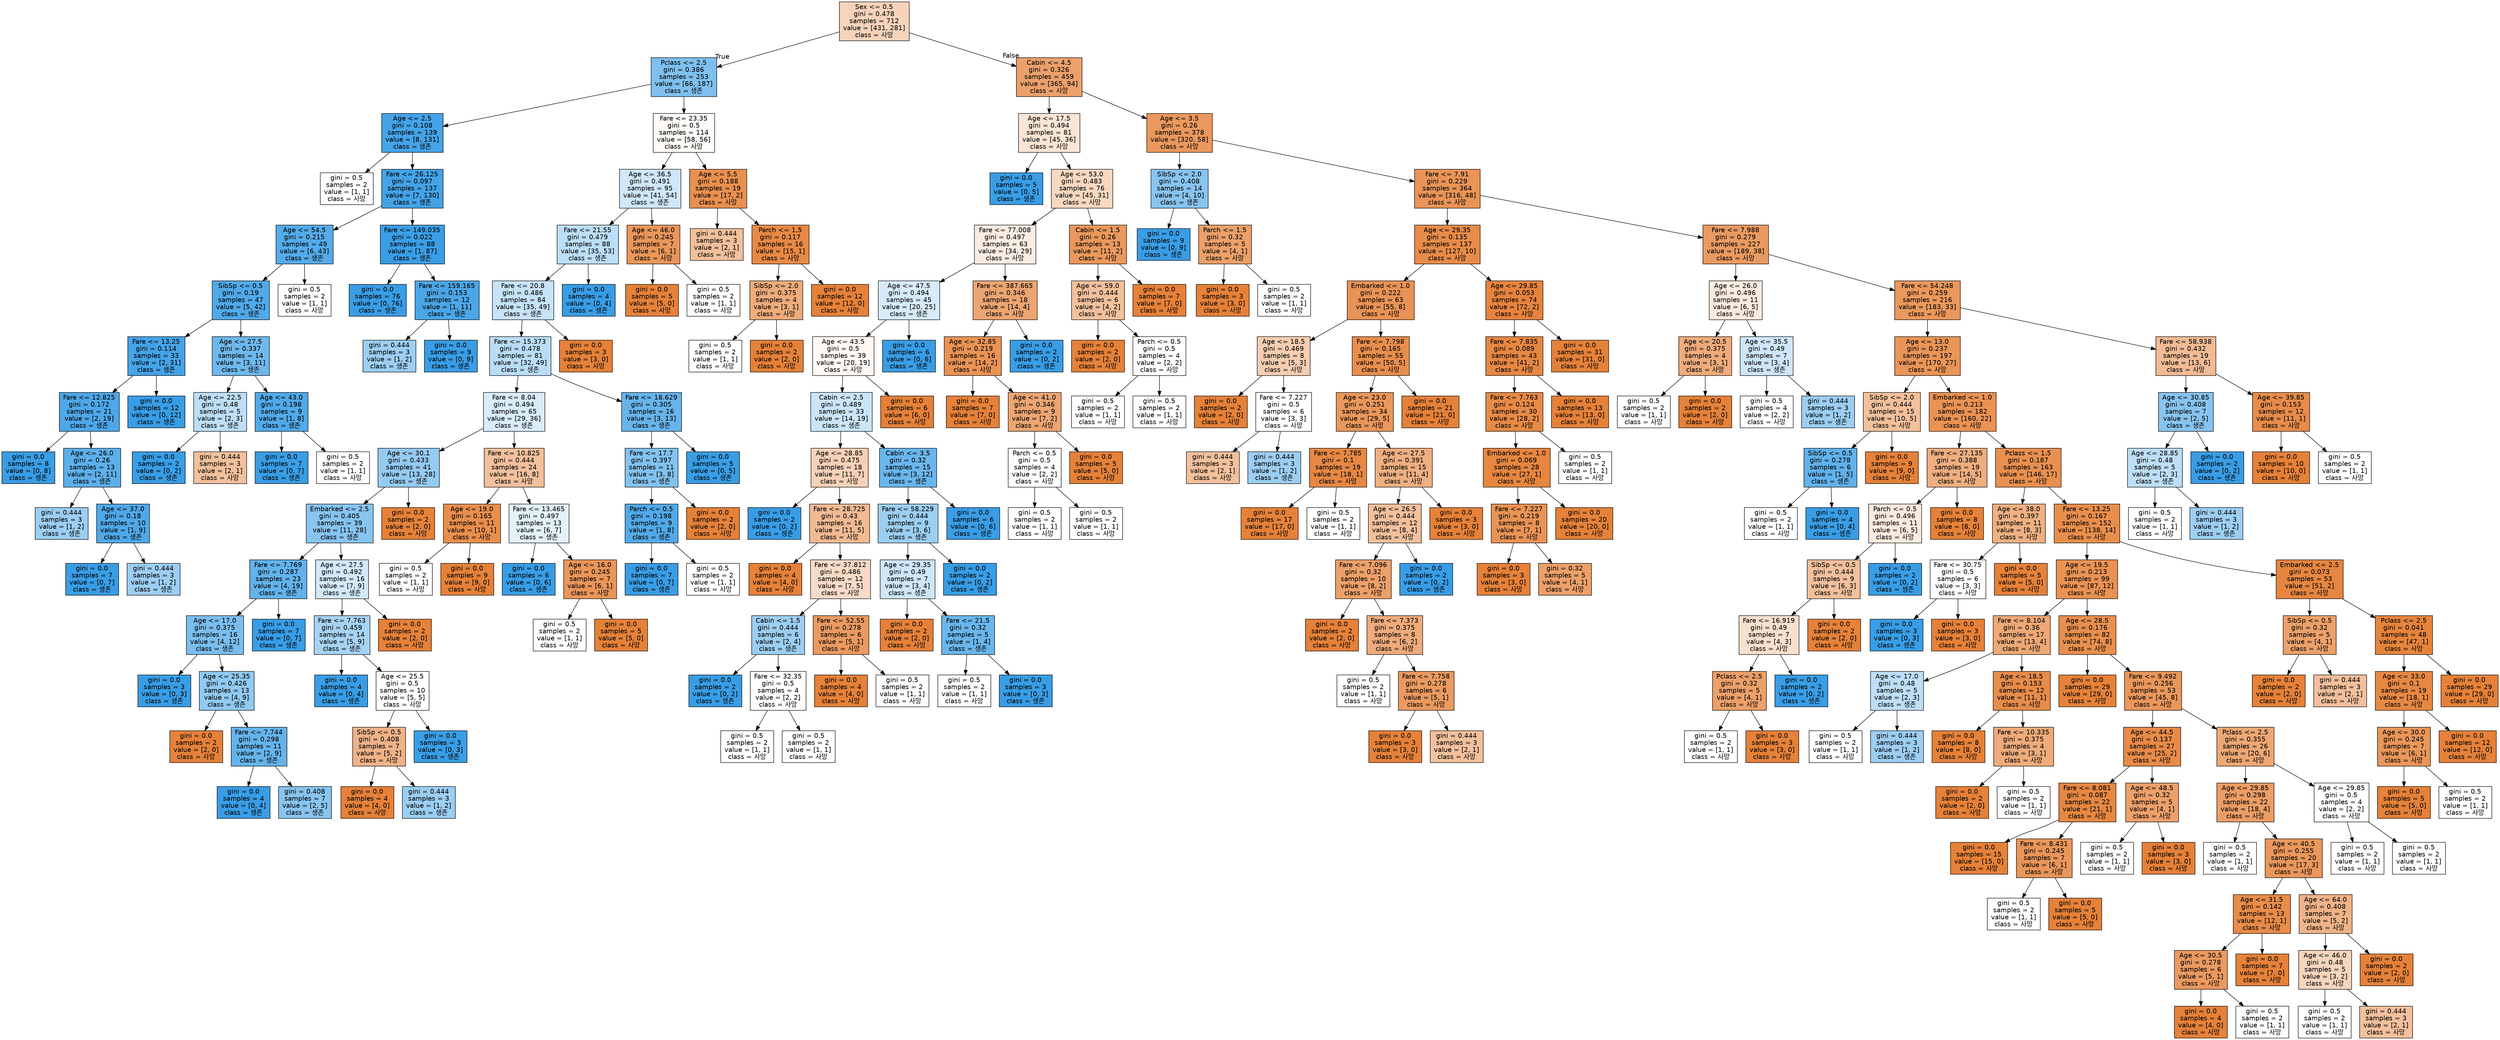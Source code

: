 digraph Tree {
node [shape=box, style="filled", color="black", fontname="helvetica"] ;
edge [fontname="helvetica"] ;
0 [label="Sex <= 0.5\ngini = 0.478\nsamples = 712\nvalue = [431, 281]\nclass = 사망", fillcolor="#f6d3ba"] ;
1 [label="Pclass <= 2.5\ngini = 0.386\nsamples = 253\nvalue = [66, 187]\nclass = 생존", fillcolor="#7fc0ee"] ;
0 -> 1 [labeldistance=2.5, labelangle=45, headlabel="True"] ;
2 [label="Age <= 2.5\ngini = 0.108\nsamples = 139\nvalue = [8, 131]\nclass = 생존", fillcolor="#45a3e7"] ;
1 -> 2 ;
3 [label="gini = 0.5\nsamples = 2\nvalue = [1, 1]\nclass = 사망", fillcolor="#ffffff"] ;
2 -> 3 ;
4 [label="Fare <= 26.125\ngini = 0.097\nsamples = 137\nvalue = [7, 130]\nclass = 생존", fillcolor="#44a2e6"] ;
2 -> 4 ;
5 [label="Age <= 54.5\ngini = 0.215\nsamples = 49\nvalue = [6, 43]\nclass = 생존", fillcolor="#55abe9"] ;
4 -> 5 ;
6 [label="SibSp <= 0.5\ngini = 0.19\nsamples = 47\nvalue = [5, 42]\nclass = 생존", fillcolor="#51a9e8"] ;
5 -> 6 ;
7 [label="Fare <= 13.25\ngini = 0.114\nsamples = 33\nvalue = [2, 31]\nclass = 생존", fillcolor="#46a3e7"] ;
6 -> 7 ;
8 [label="Fare <= 12.825\ngini = 0.172\nsamples = 21\nvalue = [2, 19]\nclass = 생존", fillcolor="#4ea7e8"] ;
7 -> 8 ;
9 [label="gini = 0.0\nsamples = 8\nvalue = [0, 8]\nclass = 생존", fillcolor="#399de5"] ;
8 -> 9 ;
10 [label="Age <= 26.0\ngini = 0.26\nsamples = 13\nvalue = [2, 11]\nclass = 생존", fillcolor="#5dafea"] ;
8 -> 10 ;
11 [label="gini = 0.444\nsamples = 3\nvalue = [1, 2]\nclass = 생존", fillcolor="#9ccef2"] ;
10 -> 11 ;
12 [label="Age <= 37.0\ngini = 0.18\nsamples = 10\nvalue = [1, 9]\nclass = 생존", fillcolor="#4fa8e8"] ;
10 -> 12 ;
13 [label="gini = 0.0\nsamples = 7\nvalue = [0, 7]\nclass = 생존", fillcolor="#399de5"] ;
12 -> 13 ;
14 [label="gini = 0.444\nsamples = 3\nvalue = [1, 2]\nclass = 생존", fillcolor="#9ccef2"] ;
12 -> 14 ;
15 [label="gini = 0.0\nsamples = 12\nvalue = [0, 12]\nclass = 생존", fillcolor="#399de5"] ;
7 -> 15 ;
16 [label="Age <= 27.5\ngini = 0.337\nsamples = 14\nvalue = [3, 11]\nclass = 생존", fillcolor="#6fb8ec"] ;
6 -> 16 ;
17 [label="Age <= 22.5\ngini = 0.48\nsamples = 5\nvalue = [2, 3]\nclass = 생존", fillcolor="#bddef6"] ;
16 -> 17 ;
18 [label="gini = 0.0\nsamples = 2\nvalue = [0, 2]\nclass = 생존", fillcolor="#399de5"] ;
17 -> 18 ;
19 [label="gini = 0.444\nsamples = 3\nvalue = [2, 1]\nclass = 사망", fillcolor="#f2c09c"] ;
17 -> 19 ;
20 [label="Age <= 43.0\ngini = 0.198\nsamples = 9\nvalue = [1, 8]\nclass = 생존", fillcolor="#52a9e8"] ;
16 -> 20 ;
21 [label="gini = 0.0\nsamples = 7\nvalue = [0, 7]\nclass = 생존", fillcolor="#399de5"] ;
20 -> 21 ;
22 [label="gini = 0.5\nsamples = 2\nvalue = [1, 1]\nclass = 사망", fillcolor="#ffffff"] ;
20 -> 22 ;
23 [label="gini = 0.5\nsamples = 2\nvalue = [1, 1]\nclass = 사망", fillcolor="#ffffff"] ;
5 -> 23 ;
24 [label="Fare <= 149.035\ngini = 0.022\nsamples = 88\nvalue = [1, 87]\nclass = 생존", fillcolor="#3b9ee5"] ;
4 -> 24 ;
25 [label="gini = 0.0\nsamples = 76\nvalue = [0, 76]\nclass = 생존", fillcolor="#399de5"] ;
24 -> 25 ;
26 [label="Fare <= 159.165\ngini = 0.153\nsamples = 12\nvalue = [1, 11]\nclass = 생존", fillcolor="#4ba6e7"] ;
24 -> 26 ;
27 [label="gini = 0.444\nsamples = 3\nvalue = [1, 2]\nclass = 생존", fillcolor="#9ccef2"] ;
26 -> 27 ;
28 [label="gini = 0.0\nsamples = 9\nvalue = [0, 9]\nclass = 생존", fillcolor="#399de5"] ;
26 -> 28 ;
29 [label="Fare <= 23.35\ngini = 0.5\nsamples = 114\nvalue = [58, 56]\nclass = 사망", fillcolor="#fefbf8"] ;
1 -> 29 ;
30 [label="Age <= 36.5\ngini = 0.491\nsamples = 95\nvalue = [41, 54]\nclass = 생존", fillcolor="#cfe7f9"] ;
29 -> 30 ;
31 [label="Fare <= 21.55\ngini = 0.479\nsamples = 88\nvalue = [35, 53]\nclass = 생존", fillcolor="#bcdef6"] ;
30 -> 31 ;
32 [label="Fare <= 20.8\ngini = 0.486\nsamples = 84\nvalue = [35, 49]\nclass = 생존", fillcolor="#c6e3f8"] ;
31 -> 32 ;
33 [label="Fare <= 15.373\ngini = 0.478\nsamples = 81\nvalue = [32, 49]\nclass = 생존", fillcolor="#baddf6"] ;
32 -> 33 ;
34 [label="Fare <= 8.04\ngini = 0.494\nsamples = 65\nvalue = [29, 36]\nclass = 생존", fillcolor="#d9ecfa"] ;
33 -> 34 ;
35 [label="Age <= 30.1\ngini = 0.433\nsamples = 41\nvalue = [13, 28]\nclass = 생존", fillcolor="#95caf1"] ;
34 -> 35 ;
36 [label="Embarked <= 2.5\ngini = 0.405\nsamples = 39\nvalue = [11, 28]\nclass = 생존", fillcolor="#87c4ef"] ;
35 -> 36 ;
37 [label="Fare <= 7.769\ngini = 0.287\nsamples = 23\nvalue = [4, 19]\nclass = 생존", fillcolor="#63b2ea"] ;
36 -> 37 ;
38 [label="Age <= 17.0\ngini = 0.375\nsamples = 16\nvalue = [4, 12]\nclass = 생존", fillcolor="#7bbeee"] ;
37 -> 38 ;
39 [label="gini = 0.0\nsamples = 3\nvalue = [0, 3]\nclass = 생존", fillcolor="#399de5"] ;
38 -> 39 ;
40 [label="Age <= 25.35\ngini = 0.426\nsamples = 13\nvalue = [4, 9]\nclass = 생존", fillcolor="#91c9f1"] ;
38 -> 40 ;
41 [label="gini = 0.0\nsamples = 2\nvalue = [2, 0]\nclass = 사망", fillcolor="#e58139"] ;
40 -> 41 ;
42 [label="Fare <= 7.744\ngini = 0.298\nsamples = 11\nvalue = [2, 9]\nclass = 생존", fillcolor="#65b3eb"] ;
40 -> 42 ;
43 [label="gini = 0.0\nsamples = 4\nvalue = [0, 4]\nclass = 생존", fillcolor="#399de5"] ;
42 -> 43 ;
44 [label="gini = 0.408\nsamples = 7\nvalue = [2, 5]\nclass = 생존", fillcolor="#88c4ef"] ;
42 -> 44 ;
45 [label="gini = 0.0\nsamples = 7\nvalue = [0, 7]\nclass = 생존", fillcolor="#399de5"] ;
37 -> 45 ;
46 [label="Age <= 27.5\ngini = 0.492\nsamples = 16\nvalue = [7, 9]\nclass = 생존", fillcolor="#d3e9f9"] ;
36 -> 46 ;
47 [label="Fare <= 7.763\ngini = 0.459\nsamples = 14\nvalue = [5, 9]\nclass = 생존", fillcolor="#a7d3f3"] ;
46 -> 47 ;
48 [label="gini = 0.0\nsamples = 4\nvalue = [0, 4]\nclass = 생존", fillcolor="#399de5"] ;
47 -> 48 ;
49 [label="Age <= 25.5\ngini = 0.5\nsamples = 10\nvalue = [5, 5]\nclass = 사망", fillcolor="#ffffff"] ;
47 -> 49 ;
50 [label="SibSp <= 0.5\ngini = 0.408\nsamples = 7\nvalue = [5, 2]\nclass = 사망", fillcolor="#efb388"] ;
49 -> 50 ;
51 [label="gini = 0.0\nsamples = 4\nvalue = [4, 0]\nclass = 사망", fillcolor="#e58139"] ;
50 -> 51 ;
52 [label="gini = 0.444\nsamples = 3\nvalue = [1, 2]\nclass = 생존", fillcolor="#9ccef2"] ;
50 -> 52 ;
53 [label="gini = 0.0\nsamples = 3\nvalue = [0, 3]\nclass = 생존", fillcolor="#399de5"] ;
49 -> 53 ;
54 [label="gini = 0.0\nsamples = 2\nvalue = [2, 0]\nclass = 사망", fillcolor="#e58139"] ;
46 -> 54 ;
55 [label="gini = 0.0\nsamples = 2\nvalue = [2, 0]\nclass = 사망", fillcolor="#e58139"] ;
35 -> 55 ;
56 [label="Fare <= 10.825\ngini = 0.444\nsamples = 24\nvalue = [16, 8]\nclass = 사망", fillcolor="#f2c09c"] ;
34 -> 56 ;
57 [label="Age <= 19.0\ngini = 0.165\nsamples = 11\nvalue = [10, 1]\nclass = 사망", fillcolor="#e88e4d"] ;
56 -> 57 ;
58 [label="gini = 0.5\nsamples = 2\nvalue = [1, 1]\nclass = 사망", fillcolor="#ffffff"] ;
57 -> 58 ;
59 [label="gini = 0.0\nsamples = 9\nvalue = [9, 0]\nclass = 사망", fillcolor="#e58139"] ;
57 -> 59 ;
60 [label="Fare <= 13.465\ngini = 0.497\nsamples = 13\nvalue = [6, 7]\nclass = 생존", fillcolor="#e3f1fb"] ;
56 -> 60 ;
61 [label="gini = 0.0\nsamples = 6\nvalue = [0, 6]\nclass = 생존", fillcolor="#399de5"] ;
60 -> 61 ;
62 [label="Age <= 16.0\ngini = 0.245\nsamples = 7\nvalue = [6, 1]\nclass = 사망", fillcolor="#e9965a"] ;
60 -> 62 ;
63 [label="gini = 0.5\nsamples = 2\nvalue = [1, 1]\nclass = 사망", fillcolor="#ffffff"] ;
62 -> 63 ;
64 [label="gini = 0.0\nsamples = 5\nvalue = [5, 0]\nclass = 사망", fillcolor="#e58139"] ;
62 -> 64 ;
65 [label="Fare <= 18.629\ngini = 0.305\nsamples = 16\nvalue = [3, 13]\nclass = 생존", fillcolor="#67b4eb"] ;
33 -> 65 ;
66 [label="Fare <= 17.7\ngini = 0.397\nsamples = 11\nvalue = [3, 8]\nclass = 생존", fillcolor="#83c2ef"] ;
65 -> 66 ;
67 [label="Parch <= 0.5\ngini = 0.198\nsamples = 9\nvalue = [1, 8]\nclass = 생존", fillcolor="#52a9e8"] ;
66 -> 67 ;
68 [label="gini = 0.0\nsamples = 7\nvalue = [0, 7]\nclass = 생존", fillcolor="#399de5"] ;
67 -> 68 ;
69 [label="gini = 0.5\nsamples = 2\nvalue = [1, 1]\nclass = 사망", fillcolor="#ffffff"] ;
67 -> 69 ;
70 [label="gini = 0.0\nsamples = 2\nvalue = [2, 0]\nclass = 사망", fillcolor="#e58139"] ;
66 -> 70 ;
71 [label="gini = 0.0\nsamples = 5\nvalue = [0, 5]\nclass = 생존", fillcolor="#399de5"] ;
65 -> 71 ;
72 [label="gini = 0.0\nsamples = 3\nvalue = [3, 0]\nclass = 사망", fillcolor="#e58139"] ;
32 -> 72 ;
73 [label="gini = 0.0\nsamples = 4\nvalue = [0, 4]\nclass = 생존", fillcolor="#399de5"] ;
31 -> 73 ;
74 [label="Age <= 46.0\ngini = 0.245\nsamples = 7\nvalue = [6, 1]\nclass = 사망", fillcolor="#e9965a"] ;
30 -> 74 ;
75 [label="gini = 0.0\nsamples = 5\nvalue = [5, 0]\nclass = 사망", fillcolor="#e58139"] ;
74 -> 75 ;
76 [label="gini = 0.5\nsamples = 2\nvalue = [1, 1]\nclass = 사망", fillcolor="#ffffff"] ;
74 -> 76 ;
77 [label="Age <= 5.5\ngini = 0.188\nsamples = 19\nvalue = [17, 2]\nclass = 사망", fillcolor="#e89050"] ;
29 -> 77 ;
78 [label="gini = 0.444\nsamples = 3\nvalue = [2, 1]\nclass = 사망", fillcolor="#f2c09c"] ;
77 -> 78 ;
79 [label="Parch <= 1.5\ngini = 0.117\nsamples = 16\nvalue = [15, 1]\nclass = 사망", fillcolor="#e78946"] ;
77 -> 79 ;
80 [label="SibSp <= 2.0\ngini = 0.375\nsamples = 4\nvalue = [3, 1]\nclass = 사망", fillcolor="#eeab7b"] ;
79 -> 80 ;
81 [label="gini = 0.5\nsamples = 2\nvalue = [1, 1]\nclass = 사망", fillcolor="#ffffff"] ;
80 -> 81 ;
82 [label="gini = 0.0\nsamples = 2\nvalue = [2, 0]\nclass = 사망", fillcolor="#e58139"] ;
80 -> 82 ;
83 [label="gini = 0.0\nsamples = 12\nvalue = [12, 0]\nclass = 사망", fillcolor="#e58139"] ;
79 -> 83 ;
84 [label="Cabin <= 4.5\ngini = 0.326\nsamples = 459\nvalue = [365, 94]\nclass = 사망", fillcolor="#eca16c"] ;
0 -> 84 [labeldistance=2.5, labelangle=-45, headlabel="False"] ;
85 [label="Age <= 17.5\ngini = 0.494\nsamples = 81\nvalue = [45, 36]\nclass = 사망", fillcolor="#fae6d7"] ;
84 -> 85 ;
86 [label="gini = 0.0\nsamples = 5\nvalue = [0, 5]\nclass = 생존", fillcolor="#399de5"] ;
85 -> 86 ;
87 [label="Age <= 53.0\ngini = 0.483\nsamples = 76\nvalue = [45, 31]\nclass = 사망", fillcolor="#f7d8c1"] ;
85 -> 87 ;
88 [label="Fare <= 77.008\ngini = 0.497\nsamples = 63\nvalue = [34, 29]\nclass = 사망", fillcolor="#fbece2"] ;
87 -> 88 ;
89 [label="Age <= 47.5\ngini = 0.494\nsamples = 45\nvalue = [20, 25]\nclass = 생존", fillcolor="#d7ebfa"] ;
88 -> 89 ;
90 [label="Age <= 43.5\ngini = 0.5\nsamples = 39\nvalue = [20, 19]\nclass = 사망", fillcolor="#fef9f5"] ;
89 -> 90 ;
91 [label="Cabin <= 2.5\ngini = 0.489\nsamples = 33\nvalue = [14, 19]\nclass = 생존", fillcolor="#cbe5f8"] ;
90 -> 91 ;
92 [label="Age <= 28.85\ngini = 0.475\nsamples = 18\nvalue = [11, 7]\nclass = 사망", fillcolor="#f6d1b7"] ;
91 -> 92 ;
93 [label="gini = 0.0\nsamples = 2\nvalue = [0, 2]\nclass = 생존", fillcolor="#399de5"] ;
92 -> 93 ;
94 [label="Fare <= 28.725\ngini = 0.43\nsamples = 16\nvalue = [11, 5]\nclass = 사망", fillcolor="#f1ba93"] ;
92 -> 94 ;
95 [label="gini = 0.0\nsamples = 4\nvalue = [4, 0]\nclass = 사망", fillcolor="#e58139"] ;
94 -> 95 ;
96 [label="Fare <= 37.812\ngini = 0.486\nsamples = 12\nvalue = [7, 5]\nclass = 사망", fillcolor="#f8dbc6"] ;
94 -> 96 ;
97 [label="Cabin <= 1.5\ngini = 0.444\nsamples = 6\nvalue = [2, 4]\nclass = 생존", fillcolor="#9ccef2"] ;
96 -> 97 ;
98 [label="gini = 0.0\nsamples = 2\nvalue = [0, 2]\nclass = 생존", fillcolor="#399de5"] ;
97 -> 98 ;
99 [label="Fare <= 32.35\ngini = 0.5\nsamples = 4\nvalue = [2, 2]\nclass = 사망", fillcolor="#ffffff"] ;
97 -> 99 ;
100 [label="gini = 0.5\nsamples = 2\nvalue = [1, 1]\nclass = 사망", fillcolor="#ffffff"] ;
99 -> 100 ;
101 [label="gini = 0.5\nsamples = 2\nvalue = [1, 1]\nclass = 사망", fillcolor="#ffffff"] ;
99 -> 101 ;
102 [label="Fare <= 52.55\ngini = 0.278\nsamples = 6\nvalue = [5, 1]\nclass = 사망", fillcolor="#ea9a61"] ;
96 -> 102 ;
103 [label="gini = 0.0\nsamples = 4\nvalue = [4, 0]\nclass = 사망", fillcolor="#e58139"] ;
102 -> 103 ;
104 [label="gini = 0.5\nsamples = 2\nvalue = [1, 1]\nclass = 사망", fillcolor="#ffffff"] ;
102 -> 104 ;
105 [label="Cabin <= 3.5\ngini = 0.32\nsamples = 15\nvalue = [3, 12]\nclass = 생존", fillcolor="#6ab6ec"] ;
91 -> 105 ;
106 [label="Fare <= 58.229\ngini = 0.444\nsamples = 9\nvalue = [3, 6]\nclass = 생존", fillcolor="#9ccef2"] ;
105 -> 106 ;
107 [label="Age <= 29.35\ngini = 0.49\nsamples = 7\nvalue = [3, 4]\nclass = 생존", fillcolor="#cee6f8"] ;
106 -> 107 ;
108 [label="gini = 0.0\nsamples = 2\nvalue = [2, 0]\nclass = 사망", fillcolor="#e58139"] ;
107 -> 108 ;
109 [label="Fare <= 21.5\ngini = 0.32\nsamples = 5\nvalue = [1, 4]\nclass = 생존", fillcolor="#6ab6ec"] ;
107 -> 109 ;
110 [label="gini = 0.5\nsamples = 2\nvalue = [1, 1]\nclass = 사망", fillcolor="#ffffff"] ;
109 -> 110 ;
111 [label="gini = 0.0\nsamples = 3\nvalue = [0, 3]\nclass = 생존", fillcolor="#399de5"] ;
109 -> 111 ;
112 [label="gini = 0.0\nsamples = 2\nvalue = [0, 2]\nclass = 생존", fillcolor="#399de5"] ;
106 -> 112 ;
113 [label="gini = 0.0\nsamples = 6\nvalue = [0, 6]\nclass = 생존", fillcolor="#399de5"] ;
105 -> 113 ;
114 [label="gini = 0.0\nsamples = 6\nvalue = [6, 0]\nclass = 사망", fillcolor="#e58139"] ;
90 -> 114 ;
115 [label="gini = 0.0\nsamples = 6\nvalue = [0, 6]\nclass = 생존", fillcolor="#399de5"] ;
89 -> 115 ;
116 [label="Fare <= 387.665\ngini = 0.346\nsamples = 18\nvalue = [14, 4]\nclass = 사망", fillcolor="#eca572"] ;
88 -> 116 ;
117 [label="Age <= 32.85\ngini = 0.219\nsamples = 16\nvalue = [14, 2]\nclass = 사망", fillcolor="#e99355"] ;
116 -> 117 ;
118 [label="gini = 0.0\nsamples = 7\nvalue = [7, 0]\nclass = 사망", fillcolor="#e58139"] ;
117 -> 118 ;
119 [label="Age <= 41.0\ngini = 0.346\nsamples = 9\nvalue = [7, 2]\nclass = 사망", fillcolor="#eca572"] ;
117 -> 119 ;
120 [label="Parch <= 0.5\ngini = 0.5\nsamples = 4\nvalue = [2, 2]\nclass = 사망", fillcolor="#ffffff"] ;
119 -> 120 ;
121 [label="gini = 0.5\nsamples = 2\nvalue = [1, 1]\nclass = 사망", fillcolor="#ffffff"] ;
120 -> 121 ;
122 [label="gini = 0.5\nsamples = 2\nvalue = [1, 1]\nclass = 사망", fillcolor="#ffffff"] ;
120 -> 122 ;
123 [label="gini = 0.0\nsamples = 5\nvalue = [5, 0]\nclass = 사망", fillcolor="#e58139"] ;
119 -> 123 ;
124 [label="gini = 0.0\nsamples = 2\nvalue = [0, 2]\nclass = 생존", fillcolor="#399de5"] ;
116 -> 124 ;
125 [label="Cabin <= 1.5\ngini = 0.26\nsamples = 13\nvalue = [11, 2]\nclass = 사망", fillcolor="#ea985d"] ;
87 -> 125 ;
126 [label="Age <= 59.0\ngini = 0.444\nsamples = 6\nvalue = [4, 2]\nclass = 사망", fillcolor="#f2c09c"] ;
125 -> 126 ;
127 [label="gini = 0.0\nsamples = 2\nvalue = [2, 0]\nclass = 사망", fillcolor="#e58139"] ;
126 -> 127 ;
128 [label="Parch <= 0.5\ngini = 0.5\nsamples = 4\nvalue = [2, 2]\nclass = 사망", fillcolor="#ffffff"] ;
126 -> 128 ;
129 [label="gini = 0.5\nsamples = 2\nvalue = [1, 1]\nclass = 사망", fillcolor="#ffffff"] ;
128 -> 129 ;
130 [label="gini = 0.5\nsamples = 2\nvalue = [1, 1]\nclass = 사망", fillcolor="#ffffff"] ;
128 -> 130 ;
131 [label="gini = 0.0\nsamples = 7\nvalue = [7, 0]\nclass = 사망", fillcolor="#e58139"] ;
125 -> 131 ;
132 [label="Age <= 3.5\ngini = 0.26\nsamples = 378\nvalue = [320, 58]\nclass = 사망", fillcolor="#ea985d"] ;
84 -> 132 ;
133 [label="SibSp <= 2.0\ngini = 0.408\nsamples = 14\nvalue = [4, 10]\nclass = 생존", fillcolor="#88c4ef"] ;
132 -> 133 ;
134 [label="gini = 0.0\nsamples = 9\nvalue = [0, 9]\nclass = 생존", fillcolor="#399de5"] ;
133 -> 134 ;
135 [label="Parch <= 1.5\ngini = 0.32\nsamples = 5\nvalue = [4, 1]\nclass = 사망", fillcolor="#eca06a"] ;
133 -> 135 ;
136 [label="gini = 0.0\nsamples = 3\nvalue = [3, 0]\nclass = 사망", fillcolor="#e58139"] ;
135 -> 136 ;
137 [label="gini = 0.5\nsamples = 2\nvalue = [1, 1]\nclass = 사망", fillcolor="#ffffff"] ;
135 -> 137 ;
138 [label="Fare <= 7.91\ngini = 0.229\nsamples = 364\nvalue = [316, 48]\nclass = 사망", fillcolor="#e99457"] ;
132 -> 138 ;
139 [label="Age <= 29.35\ngini = 0.135\nsamples = 137\nvalue = [127, 10]\nclass = 사망", fillcolor="#e78b49"] ;
138 -> 139 ;
140 [label="Embarked <= 1.0\ngini = 0.222\nsamples = 63\nvalue = [55, 8]\nclass = 사망", fillcolor="#e99356"] ;
139 -> 140 ;
141 [label="Age <= 18.5\ngini = 0.469\nsamples = 8\nvalue = [5, 3]\nclass = 사망", fillcolor="#f5cdb0"] ;
140 -> 141 ;
142 [label="gini = 0.0\nsamples = 2\nvalue = [2, 0]\nclass = 사망", fillcolor="#e58139"] ;
141 -> 142 ;
143 [label="Fare <= 7.227\ngini = 0.5\nsamples = 6\nvalue = [3, 3]\nclass = 사망", fillcolor="#ffffff"] ;
141 -> 143 ;
144 [label="gini = 0.444\nsamples = 3\nvalue = [2, 1]\nclass = 사망", fillcolor="#f2c09c"] ;
143 -> 144 ;
145 [label="gini = 0.444\nsamples = 3\nvalue = [1, 2]\nclass = 생존", fillcolor="#9ccef2"] ;
143 -> 145 ;
146 [label="Fare <= 7.798\ngini = 0.165\nsamples = 55\nvalue = [50, 5]\nclass = 사망", fillcolor="#e88e4d"] ;
140 -> 146 ;
147 [label="Age <= 23.0\ngini = 0.251\nsamples = 34\nvalue = [29, 5]\nclass = 사망", fillcolor="#e9975b"] ;
146 -> 147 ;
148 [label="Fare <= 7.785\ngini = 0.1\nsamples = 19\nvalue = [18, 1]\nclass = 사망", fillcolor="#e68844"] ;
147 -> 148 ;
149 [label="gini = 0.0\nsamples = 17\nvalue = [17, 0]\nclass = 사망", fillcolor="#e58139"] ;
148 -> 149 ;
150 [label="gini = 0.5\nsamples = 2\nvalue = [1, 1]\nclass = 사망", fillcolor="#ffffff"] ;
148 -> 150 ;
151 [label="Age <= 27.5\ngini = 0.391\nsamples = 15\nvalue = [11, 4]\nclass = 사망", fillcolor="#eeaf81"] ;
147 -> 151 ;
152 [label="Age <= 26.5\ngini = 0.444\nsamples = 12\nvalue = [8, 4]\nclass = 사망", fillcolor="#f2c09c"] ;
151 -> 152 ;
153 [label="Fare <= 7.096\ngini = 0.32\nsamples = 10\nvalue = [8, 2]\nclass = 사망", fillcolor="#eca06a"] ;
152 -> 153 ;
154 [label="gini = 0.0\nsamples = 2\nvalue = [2, 0]\nclass = 사망", fillcolor="#e58139"] ;
153 -> 154 ;
155 [label="Fare <= 7.373\ngini = 0.375\nsamples = 8\nvalue = [6, 2]\nclass = 사망", fillcolor="#eeab7b"] ;
153 -> 155 ;
156 [label="gini = 0.5\nsamples = 2\nvalue = [1, 1]\nclass = 사망", fillcolor="#ffffff"] ;
155 -> 156 ;
157 [label="Fare <= 7.758\ngini = 0.278\nsamples = 6\nvalue = [5, 1]\nclass = 사망", fillcolor="#ea9a61"] ;
155 -> 157 ;
158 [label="gini = 0.0\nsamples = 3\nvalue = [3, 0]\nclass = 사망", fillcolor="#e58139"] ;
157 -> 158 ;
159 [label="gini = 0.444\nsamples = 3\nvalue = [2, 1]\nclass = 사망", fillcolor="#f2c09c"] ;
157 -> 159 ;
160 [label="gini = 0.0\nsamples = 2\nvalue = [0, 2]\nclass = 생존", fillcolor="#399de5"] ;
152 -> 160 ;
161 [label="gini = 0.0\nsamples = 3\nvalue = [3, 0]\nclass = 사망", fillcolor="#e58139"] ;
151 -> 161 ;
162 [label="gini = 0.0\nsamples = 21\nvalue = [21, 0]\nclass = 사망", fillcolor="#e58139"] ;
146 -> 162 ;
163 [label="Age <= 29.85\ngini = 0.053\nsamples = 74\nvalue = [72, 2]\nclass = 사망", fillcolor="#e6843e"] ;
139 -> 163 ;
164 [label="Fare <= 7.835\ngini = 0.089\nsamples = 43\nvalue = [41, 2]\nclass = 사망", fillcolor="#e68743"] ;
163 -> 164 ;
165 [label="Fare <= 7.763\ngini = 0.124\nsamples = 30\nvalue = [28, 2]\nclass = 사망", fillcolor="#e78a47"] ;
164 -> 165 ;
166 [label="Embarked <= 1.0\ngini = 0.069\nsamples = 28\nvalue = [27, 1]\nclass = 사망", fillcolor="#e68640"] ;
165 -> 166 ;
167 [label="Fare <= 7.227\ngini = 0.219\nsamples = 8\nvalue = [7, 1]\nclass = 사망", fillcolor="#e99355"] ;
166 -> 167 ;
168 [label="gini = 0.0\nsamples = 3\nvalue = [3, 0]\nclass = 사망", fillcolor="#e58139"] ;
167 -> 168 ;
169 [label="gini = 0.32\nsamples = 5\nvalue = [4, 1]\nclass = 사망", fillcolor="#eca06a"] ;
167 -> 169 ;
170 [label="gini = 0.0\nsamples = 20\nvalue = [20, 0]\nclass = 사망", fillcolor="#e58139"] ;
166 -> 170 ;
171 [label="gini = 0.5\nsamples = 2\nvalue = [1, 1]\nclass = 사망", fillcolor="#ffffff"] ;
165 -> 171 ;
172 [label="gini = 0.0\nsamples = 13\nvalue = [13, 0]\nclass = 사망", fillcolor="#e58139"] ;
164 -> 172 ;
173 [label="gini = 0.0\nsamples = 31\nvalue = [31, 0]\nclass = 사망", fillcolor="#e58139"] ;
163 -> 173 ;
174 [label="Fare <= 7.988\ngini = 0.279\nsamples = 227\nvalue = [189, 38]\nclass = 사망", fillcolor="#ea9a61"] ;
138 -> 174 ;
175 [label="Age <= 26.0\ngini = 0.496\nsamples = 11\nvalue = [6, 5]\nclass = 사망", fillcolor="#fbeade"] ;
174 -> 175 ;
176 [label="Age <= 20.5\ngini = 0.375\nsamples = 4\nvalue = [3, 1]\nclass = 사망", fillcolor="#eeab7b"] ;
175 -> 176 ;
177 [label="gini = 0.5\nsamples = 2\nvalue = [1, 1]\nclass = 사망", fillcolor="#ffffff"] ;
176 -> 177 ;
178 [label="gini = 0.0\nsamples = 2\nvalue = [2, 0]\nclass = 사망", fillcolor="#e58139"] ;
176 -> 178 ;
179 [label="Age <= 35.5\ngini = 0.49\nsamples = 7\nvalue = [3, 4]\nclass = 생존", fillcolor="#cee6f8"] ;
175 -> 179 ;
180 [label="gini = 0.5\nsamples = 4\nvalue = [2, 2]\nclass = 사망", fillcolor="#ffffff"] ;
179 -> 180 ;
181 [label="gini = 0.444\nsamples = 3\nvalue = [1, 2]\nclass = 생존", fillcolor="#9ccef2"] ;
179 -> 181 ;
182 [label="Fare <= 54.248\ngini = 0.259\nsamples = 216\nvalue = [183, 33]\nclass = 사망", fillcolor="#ea985d"] ;
174 -> 182 ;
183 [label="Age <= 13.0\ngini = 0.237\nsamples = 197\nvalue = [170, 27]\nclass = 사망", fillcolor="#e99558"] ;
182 -> 183 ;
184 [label="SibSp <= 2.0\ngini = 0.444\nsamples = 15\nvalue = [10, 5]\nclass = 사망", fillcolor="#f2c09c"] ;
183 -> 184 ;
185 [label="SibSp <= 0.5\ngini = 0.278\nsamples = 6\nvalue = [1, 5]\nclass = 생존", fillcolor="#61b1ea"] ;
184 -> 185 ;
186 [label="gini = 0.5\nsamples = 2\nvalue = [1, 1]\nclass = 사망", fillcolor="#ffffff"] ;
185 -> 186 ;
187 [label="gini = 0.0\nsamples = 4\nvalue = [0, 4]\nclass = 생존", fillcolor="#399de5"] ;
185 -> 187 ;
188 [label="gini = 0.0\nsamples = 9\nvalue = [9, 0]\nclass = 사망", fillcolor="#e58139"] ;
184 -> 188 ;
189 [label="Embarked <= 1.0\ngini = 0.213\nsamples = 182\nvalue = [160, 22]\nclass = 사망", fillcolor="#e99254"] ;
183 -> 189 ;
190 [label="Fare <= 27.135\ngini = 0.388\nsamples = 19\nvalue = [14, 5]\nclass = 사망", fillcolor="#eeae80"] ;
189 -> 190 ;
191 [label="Parch <= 0.5\ngini = 0.496\nsamples = 11\nvalue = [6, 5]\nclass = 사망", fillcolor="#fbeade"] ;
190 -> 191 ;
192 [label="SibSp <= 0.5\ngini = 0.444\nsamples = 9\nvalue = [6, 3]\nclass = 사망", fillcolor="#f2c09c"] ;
191 -> 192 ;
193 [label="Fare <= 16.919\ngini = 0.49\nsamples = 7\nvalue = [4, 3]\nclass = 사망", fillcolor="#f8e0ce"] ;
192 -> 193 ;
194 [label="Pclass <= 2.5\ngini = 0.32\nsamples = 5\nvalue = [4, 1]\nclass = 사망", fillcolor="#eca06a"] ;
193 -> 194 ;
195 [label="gini = 0.5\nsamples = 2\nvalue = [1, 1]\nclass = 사망", fillcolor="#ffffff"] ;
194 -> 195 ;
196 [label="gini = 0.0\nsamples = 3\nvalue = [3, 0]\nclass = 사망", fillcolor="#e58139"] ;
194 -> 196 ;
197 [label="gini = 0.0\nsamples = 2\nvalue = [0, 2]\nclass = 생존", fillcolor="#399de5"] ;
193 -> 197 ;
198 [label="gini = 0.0\nsamples = 2\nvalue = [2, 0]\nclass = 사망", fillcolor="#e58139"] ;
192 -> 198 ;
199 [label="gini = 0.0\nsamples = 2\nvalue = [0, 2]\nclass = 생존", fillcolor="#399de5"] ;
191 -> 199 ;
200 [label="gini = 0.0\nsamples = 8\nvalue = [8, 0]\nclass = 사망", fillcolor="#e58139"] ;
190 -> 200 ;
201 [label="Pclass <= 1.5\ngini = 0.187\nsamples = 163\nvalue = [146, 17]\nclass = 사망", fillcolor="#e89050"] ;
189 -> 201 ;
202 [label="Age <= 38.0\ngini = 0.397\nsamples = 11\nvalue = [8, 3]\nclass = 사망", fillcolor="#efb083"] ;
201 -> 202 ;
203 [label="Fare <= 30.75\ngini = 0.5\nsamples = 6\nvalue = [3, 3]\nclass = 사망", fillcolor="#ffffff"] ;
202 -> 203 ;
204 [label="gini = 0.0\nsamples = 3\nvalue = [0, 3]\nclass = 생존", fillcolor="#399de5"] ;
203 -> 204 ;
205 [label="gini = 0.0\nsamples = 3\nvalue = [3, 0]\nclass = 사망", fillcolor="#e58139"] ;
203 -> 205 ;
206 [label="gini = 0.0\nsamples = 5\nvalue = [5, 0]\nclass = 사망", fillcolor="#e58139"] ;
202 -> 206 ;
207 [label="Fare <= 13.25\ngini = 0.167\nsamples = 152\nvalue = [138, 14]\nclass = 사망", fillcolor="#e88e4d"] ;
201 -> 207 ;
208 [label="Age <= 19.5\ngini = 0.213\nsamples = 99\nvalue = [87, 12]\nclass = 사망", fillcolor="#e99254"] ;
207 -> 208 ;
209 [label="Fare <= 8.104\ngini = 0.36\nsamples = 17\nvalue = [13, 4]\nclass = 사망", fillcolor="#eda876"] ;
208 -> 209 ;
210 [label="Age <= 17.0\ngini = 0.48\nsamples = 5\nvalue = [2, 3]\nclass = 생존", fillcolor="#bddef6"] ;
209 -> 210 ;
211 [label="gini = 0.5\nsamples = 2\nvalue = [1, 1]\nclass = 사망", fillcolor="#ffffff"] ;
210 -> 211 ;
212 [label="gini = 0.444\nsamples = 3\nvalue = [1, 2]\nclass = 생존", fillcolor="#9ccef2"] ;
210 -> 212 ;
213 [label="Age <= 18.5\ngini = 0.153\nsamples = 12\nvalue = [11, 1]\nclass = 사망", fillcolor="#e78c4b"] ;
209 -> 213 ;
214 [label="gini = 0.0\nsamples = 8\nvalue = [8, 0]\nclass = 사망", fillcolor="#e58139"] ;
213 -> 214 ;
215 [label="Fare <= 10.335\ngini = 0.375\nsamples = 4\nvalue = [3, 1]\nclass = 사망", fillcolor="#eeab7b"] ;
213 -> 215 ;
216 [label="gini = 0.0\nsamples = 2\nvalue = [2, 0]\nclass = 사망", fillcolor="#e58139"] ;
215 -> 216 ;
217 [label="gini = 0.5\nsamples = 2\nvalue = [1, 1]\nclass = 사망", fillcolor="#ffffff"] ;
215 -> 217 ;
218 [label="Age <= 28.5\ngini = 0.176\nsamples = 82\nvalue = [74, 8]\nclass = 사망", fillcolor="#e88f4e"] ;
208 -> 218 ;
219 [label="gini = 0.0\nsamples = 29\nvalue = [29, 0]\nclass = 사망", fillcolor="#e58139"] ;
218 -> 219 ;
220 [label="Fare <= 9.492\ngini = 0.256\nsamples = 53\nvalue = [45, 8]\nclass = 사망", fillcolor="#ea975c"] ;
218 -> 220 ;
221 [label="Age <= 44.5\ngini = 0.137\nsamples = 27\nvalue = [25, 2]\nclass = 사망", fillcolor="#e78b49"] ;
220 -> 221 ;
222 [label="Fare <= 8.081\ngini = 0.087\nsamples = 22\nvalue = [21, 1]\nclass = 사망", fillcolor="#e68742"] ;
221 -> 222 ;
223 [label="gini = 0.0\nsamples = 15\nvalue = [15, 0]\nclass = 사망", fillcolor="#e58139"] ;
222 -> 223 ;
224 [label="Fare <= 8.431\ngini = 0.245\nsamples = 7\nvalue = [6, 1]\nclass = 사망", fillcolor="#e9965a"] ;
222 -> 224 ;
225 [label="gini = 0.5\nsamples = 2\nvalue = [1, 1]\nclass = 사망", fillcolor="#ffffff"] ;
224 -> 225 ;
226 [label="gini = 0.0\nsamples = 5\nvalue = [5, 0]\nclass = 사망", fillcolor="#e58139"] ;
224 -> 226 ;
227 [label="Age <= 48.5\ngini = 0.32\nsamples = 5\nvalue = [4, 1]\nclass = 사망", fillcolor="#eca06a"] ;
221 -> 227 ;
228 [label="gini = 0.5\nsamples = 2\nvalue = [1, 1]\nclass = 사망", fillcolor="#ffffff"] ;
227 -> 228 ;
229 [label="gini = 0.0\nsamples = 3\nvalue = [3, 0]\nclass = 사망", fillcolor="#e58139"] ;
227 -> 229 ;
230 [label="Pclass <= 2.5\ngini = 0.355\nsamples = 26\nvalue = [20, 6]\nclass = 사망", fillcolor="#eda774"] ;
220 -> 230 ;
231 [label="Age <= 29.85\ngini = 0.298\nsamples = 22\nvalue = [18, 4]\nclass = 사망", fillcolor="#eb9d65"] ;
230 -> 231 ;
232 [label="gini = 0.5\nsamples = 2\nvalue = [1, 1]\nclass = 사망", fillcolor="#ffffff"] ;
231 -> 232 ;
233 [label="Age <= 40.5\ngini = 0.255\nsamples = 20\nvalue = [17, 3]\nclass = 사망", fillcolor="#ea975c"] ;
231 -> 233 ;
234 [label="Age <= 31.5\ngini = 0.142\nsamples = 13\nvalue = [12, 1]\nclass = 사망", fillcolor="#e78c49"] ;
233 -> 234 ;
235 [label="Age <= 30.5\ngini = 0.278\nsamples = 6\nvalue = [5, 1]\nclass = 사망", fillcolor="#ea9a61"] ;
234 -> 235 ;
236 [label="gini = 0.0\nsamples = 4\nvalue = [4, 0]\nclass = 사망", fillcolor="#e58139"] ;
235 -> 236 ;
237 [label="gini = 0.5\nsamples = 2\nvalue = [1, 1]\nclass = 사망", fillcolor="#ffffff"] ;
235 -> 237 ;
238 [label="gini = 0.0\nsamples = 7\nvalue = [7, 0]\nclass = 사망", fillcolor="#e58139"] ;
234 -> 238 ;
239 [label="Age <= 64.0\ngini = 0.408\nsamples = 7\nvalue = [5, 2]\nclass = 사망", fillcolor="#efb388"] ;
233 -> 239 ;
240 [label="Age <= 46.0\ngini = 0.48\nsamples = 5\nvalue = [3, 2]\nclass = 사망", fillcolor="#f6d5bd"] ;
239 -> 240 ;
241 [label="gini = 0.5\nsamples = 2\nvalue = [1, 1]\nclass = 사망", fillcolor="#ffffff"] ;
240 -> 241 ;
242 [label="gini = 0.444\nsamples = 3\nvalue = [2, 1]\nclass = 사망", fillcolor="#f2c09c"] ;
240 -> 242 ;
243 [label="gini = 0.0\nsamples = 2\nvalue = [2, 0]\nclass = 사망", fillcolor="#e58139"] ;
239 -> 243 ;
244 [label="Age <= 29.85\ngini = 0.5\nsamples = 4\nvalue = [2, 2]\nclass = 사망", fillcolor="#ffffff"] ;
230 -> 244 ;
245 [label="gini = 0.5\nsamples = 2\nvalue = [1, 1]\nclass = 사망", fillcolor="#ffffff"] ;
244 -> 245 ;
246 [label="gini = 0.5\nsamples = 2\nvalue = [1, 1]\nclass = 사망", fillcolor="#ffffff"] ;
244 -> 246 ;
247 [label="Embarked <= 2.5\ngini = 0.073\nsamples = 53\nvalue = [51, 2]\nclass = 사망", fillcolor="#e68641"] ;
207 -> 247 ;
248 [label="SibSp <= 0.5\ngini = 0.32\nsamples = 5\nvalue = [4, 1]\nclass = 사망", fillcolor="#eca06a"] ;
247 -> 248 ;
249 [label="gini = 0.0\nsamples = 2\nvalue = [2, 0]\nclass = 사망", fillcolor="#e58139"] ;
248 -> 249 ;
250 [label="gini = 0.444\nsamples = 3\nvalue = [2, 1]\nclass = 사망", fillcolor="#f2c09c"] ;
248 -> 250 ;
251 [label="Pclass <= 2.5\ngini = 0.041\nsamples = 48\nvalue = [47, 1]\nclass = 사망", fillcolor="#e6843d"] ;
247 -> 251 ;
252 [label="Age <= 33.0\ngini = 0.1\nsamples = 19\nvalue = [18, 1]\nclass = 사망", fillcolor="#e68844"] ;
251 -> 252 ;
253 [label="Age <= 30.0\ngini = 0.245\nsamples = 7\nvalue = [6, 1]\nclass = 사망", fillcolor="#e9965a"] ;
252 -> 253 ;
254 [label="gini = 0.0\nsamples = 5\nvalue = [5, 0]\nclass = 사망", fillcolor="#e58139"] ;
253 -> 254 ;
255 [label="gini = 0.5\nsamples = 2\nvalue = [1, 1]\nclass = 사망", fillcolor="#ffffff"] ;
253 -> 255 ;
256 [label="gini = 0.0\nsamples = 12\nvalue = [12, 0]\nclass = 사망", fillcolor="#e58139"] ;
252 -> 256 ;
257 [label="gini = 0.0\nsamples = 29\nvalue = [29, 0]\nclass = 사망", fillcolor="#e58139"] ;
251 -> 257 ;
258 [label="Fare <= 58.938\ngini = 0.432\nsamples = 19\nvalue = [13, 6]\nclass = 사망", fillcolor="#f1bb94"] ;
182 -> 258 ;
259 [label="Age <= 30.85\ngini = 0.408\nsamples = 7\nvalue = [2, 5]\nclass = 생존", fillcolor="#88c4ef"] ;
258 -> 259 ;
260 [label="Age <= 28.85\ngini = 0.48\nsamples = 5\nvalue = [2, 3]\nclass = 생존", fillcolor="#bddef6"] ;
259 -> 260 ;
261 [label="gini = 0.5\nsamples = 2\nvalue = [1, 1]\nclass = 사망", fillcolor="#ffffff"] ;
260 -> 261 ;
262 [label="gini = 0.444\nsamples = 3\nvalue = [1, 2]\nclass = 생존", fillcolor="#9ccef2"] ;
260 -> 262 ;
263 [label="gini = 0.0\nsamples = 2\nvalue = [0, 2]\nclass = 생존", fillcolor="#399de5"] ;
259 -> 263 ;
264 [label="Age <= 39.85\ngini = 0.153\nsamples = 12\nvalue = [11, 1]\nclass = 사망", fillcolor="#e78c4b"] ;
258 -> 264 ;
265 [label="gini = 0.0\nsamples = 10\nvalue = [10, 0]\nclass = 사망", fillcolor="#e58139"] ;
264 -> 265 ;
266 [label="gini = 0.5\nsamples = 2\nvalue = [1, 1]\nclass = 사망", fillcolor="#ffffff"] ;
264 -> 266 ;
}
